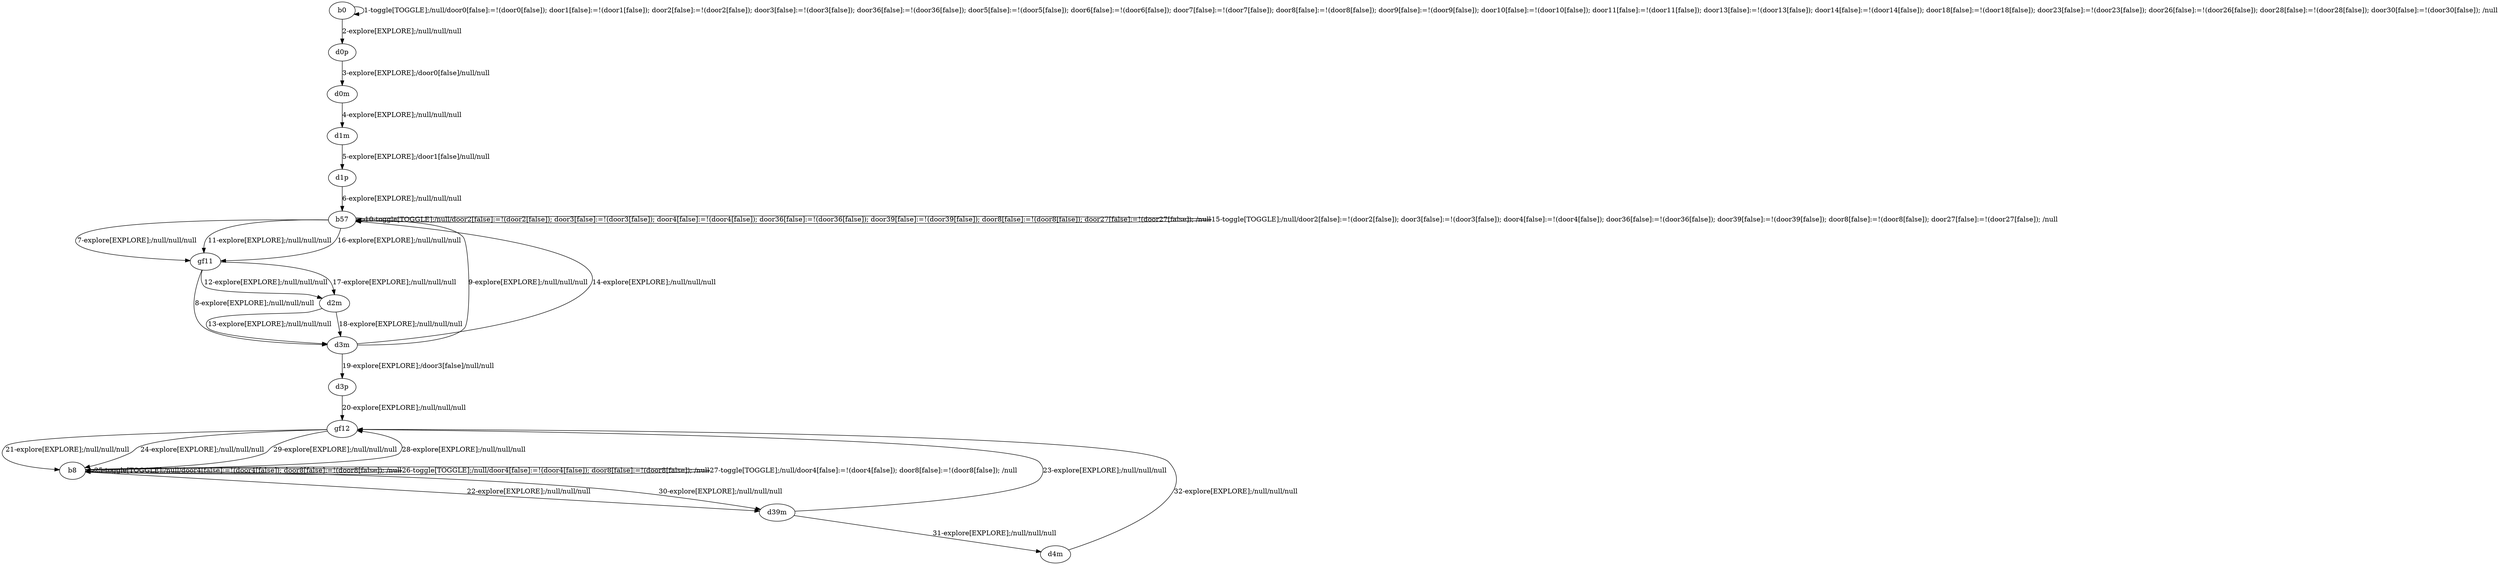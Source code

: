 # Total number of goals covered by this test: 1
# d4m --> gf12

digraph g {
"b0" -> "b0" [label = "1-toggle[TOGGLE];/null/door0[false]:=!(door0[false]); door1[false]:=!(door1[false]); door2[false]:=!(door2[false]); door3[false]:=!(door3[false]); door36[false]:=!(door36[false]); door5[false]:=!(door5[false]); door6[false]:=!(door6[false]); door7[false]:=!(door7[false]); door8[false]:=!(door8[false]); door9[false]:=!(door9[false]); door10[false]:=!(door10[false]); door11[false]:=!(door11[false]); door13[false]:=!(door13[false]); door14[false]:=!(door14[false]); door18[false]:=!(door18[false]); door23[false]:=!(door23[false]); door26[false]:=!(door26[false]); door28[false]:=!(door28[false]); door30[false]:=!(door30[false]); /null"];
"b0" -> "d0p" [label = "2-explore[EXPLORE];/null/null/null"];
"d0p" -> "d0m" [label = "3-explore[EXPLORE];/door0[false]/null/null"];
"d0m" -> "d1m" [label = "4-explore[EXPLORE];/null/null/null"];
"d1m" -> "d1p" [label = "5-explore[EXPLORE];/door1[false]/null/null"];
"d1p" -> "b57" [label = "6-explore[EXPLORE];/null/null/null"];
"b57" -> "gf11" [label = "7-explore[EXPLORE];/null/null/null"];
"gf11" -> "d3m" [label = "8-explore[EXPLORE];/null/null/null"];
"d3m" -> "b57" [label = "9-explore[EXPLORE];/null/null/null"];
"b57" -> "b57" [label = "10-toggle[TOGGLE];/null/door2[false]:=!(door2[false]); door3[false]:=!(door3[false]); door4[false]:=!(door4[false]); door36[false]:=!(door36[false]); door39[false]:=!(door39[false]); door8[false]:=!(door8[false]); door27[false]:=!(door27[false]); /null"];
"b57" -> "gf11" [label = "11-explore[EXPLORE];/null/null/null"];
"gf11" -> "d2m" [label = "12-explore[EXPLORE];/null/null/null"];
"d2m" -> "d3m" [label = "13-explore[EXPLORE];/null/null/null"];
"d3m" -> "b57" [label = "14-explore[EXPLORE];/null/null/null"];
"b57" -> "b57" [label = "15-toggle[TOGGLE];/null/door2[false]:=!(door2[false]); door3[false]:=!(door3[false]); door4[false]:=!(door4[false]); door36[false]:=!(door36[false]); door39[false]:=!(door39[false]); door8[false]:=!(door8[false]); door27[false]:=!(door27[false]); /null"];
"b57" -> "gf11" [label = "16-explore[EXPLORE];/null/null/null"];
"gf11" -> "d2m" [label = "17-explore[EXPLORE];/null/null/null"];
"d2m" -> "d3m" [label = "18-explore[EXPLORE];/null/null/null"];
"d3m" -> "d3p" [label = "19-explore[EXPLORE];/door3[false]/null/null"];
"d3p" -> "gf12" [label = "20-explore[EXPLORE];/null/null/null"];
"gf12" -> "b8" [label = "21-explore[EXPLORE];/null/null/null"];
"b8" -> "d39m" [label = "22-explore[EXPLORE];/null/null/null"];
"d39m" -> "gf12" [label = "23-explore[EXPLORE];/null/null/null"];
"gf12" -> "b8" [label = "24-explore[EXPLORE];/null/null/null"];
"b8" -> "b8" [label = "25-toggle[TOGGLE];/null/door4[false]:=!(door4[false]); door8[false]:=!(door8[false]); /null"];
"b8" -> "b8" [label = "26-toggle[TOGGLE];/null/door4[false]:=!(door4[false]); door8[false]:=!(door8[false]); /null"];
"b8" -> "b8" [label = "27-toggle[TOGGLE];/null/door4[false]:=!(door4[false]); door8[false]:=!(door8[false]); /null"];
"b8" -> "gf12" [label = "28-explore[EXPLORE];/null/null/null"];
"gf12" -> "b8" [label = "29-explore[EXPLORE];/null/null/null"];
"b8" -> "d39m" [label = "30-explore[EXPLORE];/null/null/null"];
"d39m" -> "d4m" [label = "31-explore[EXPLORE];/null/null/null"];
"d4m" -> "gf12" [label = "32-explore[EXPLORE];/null/null/null"];
}